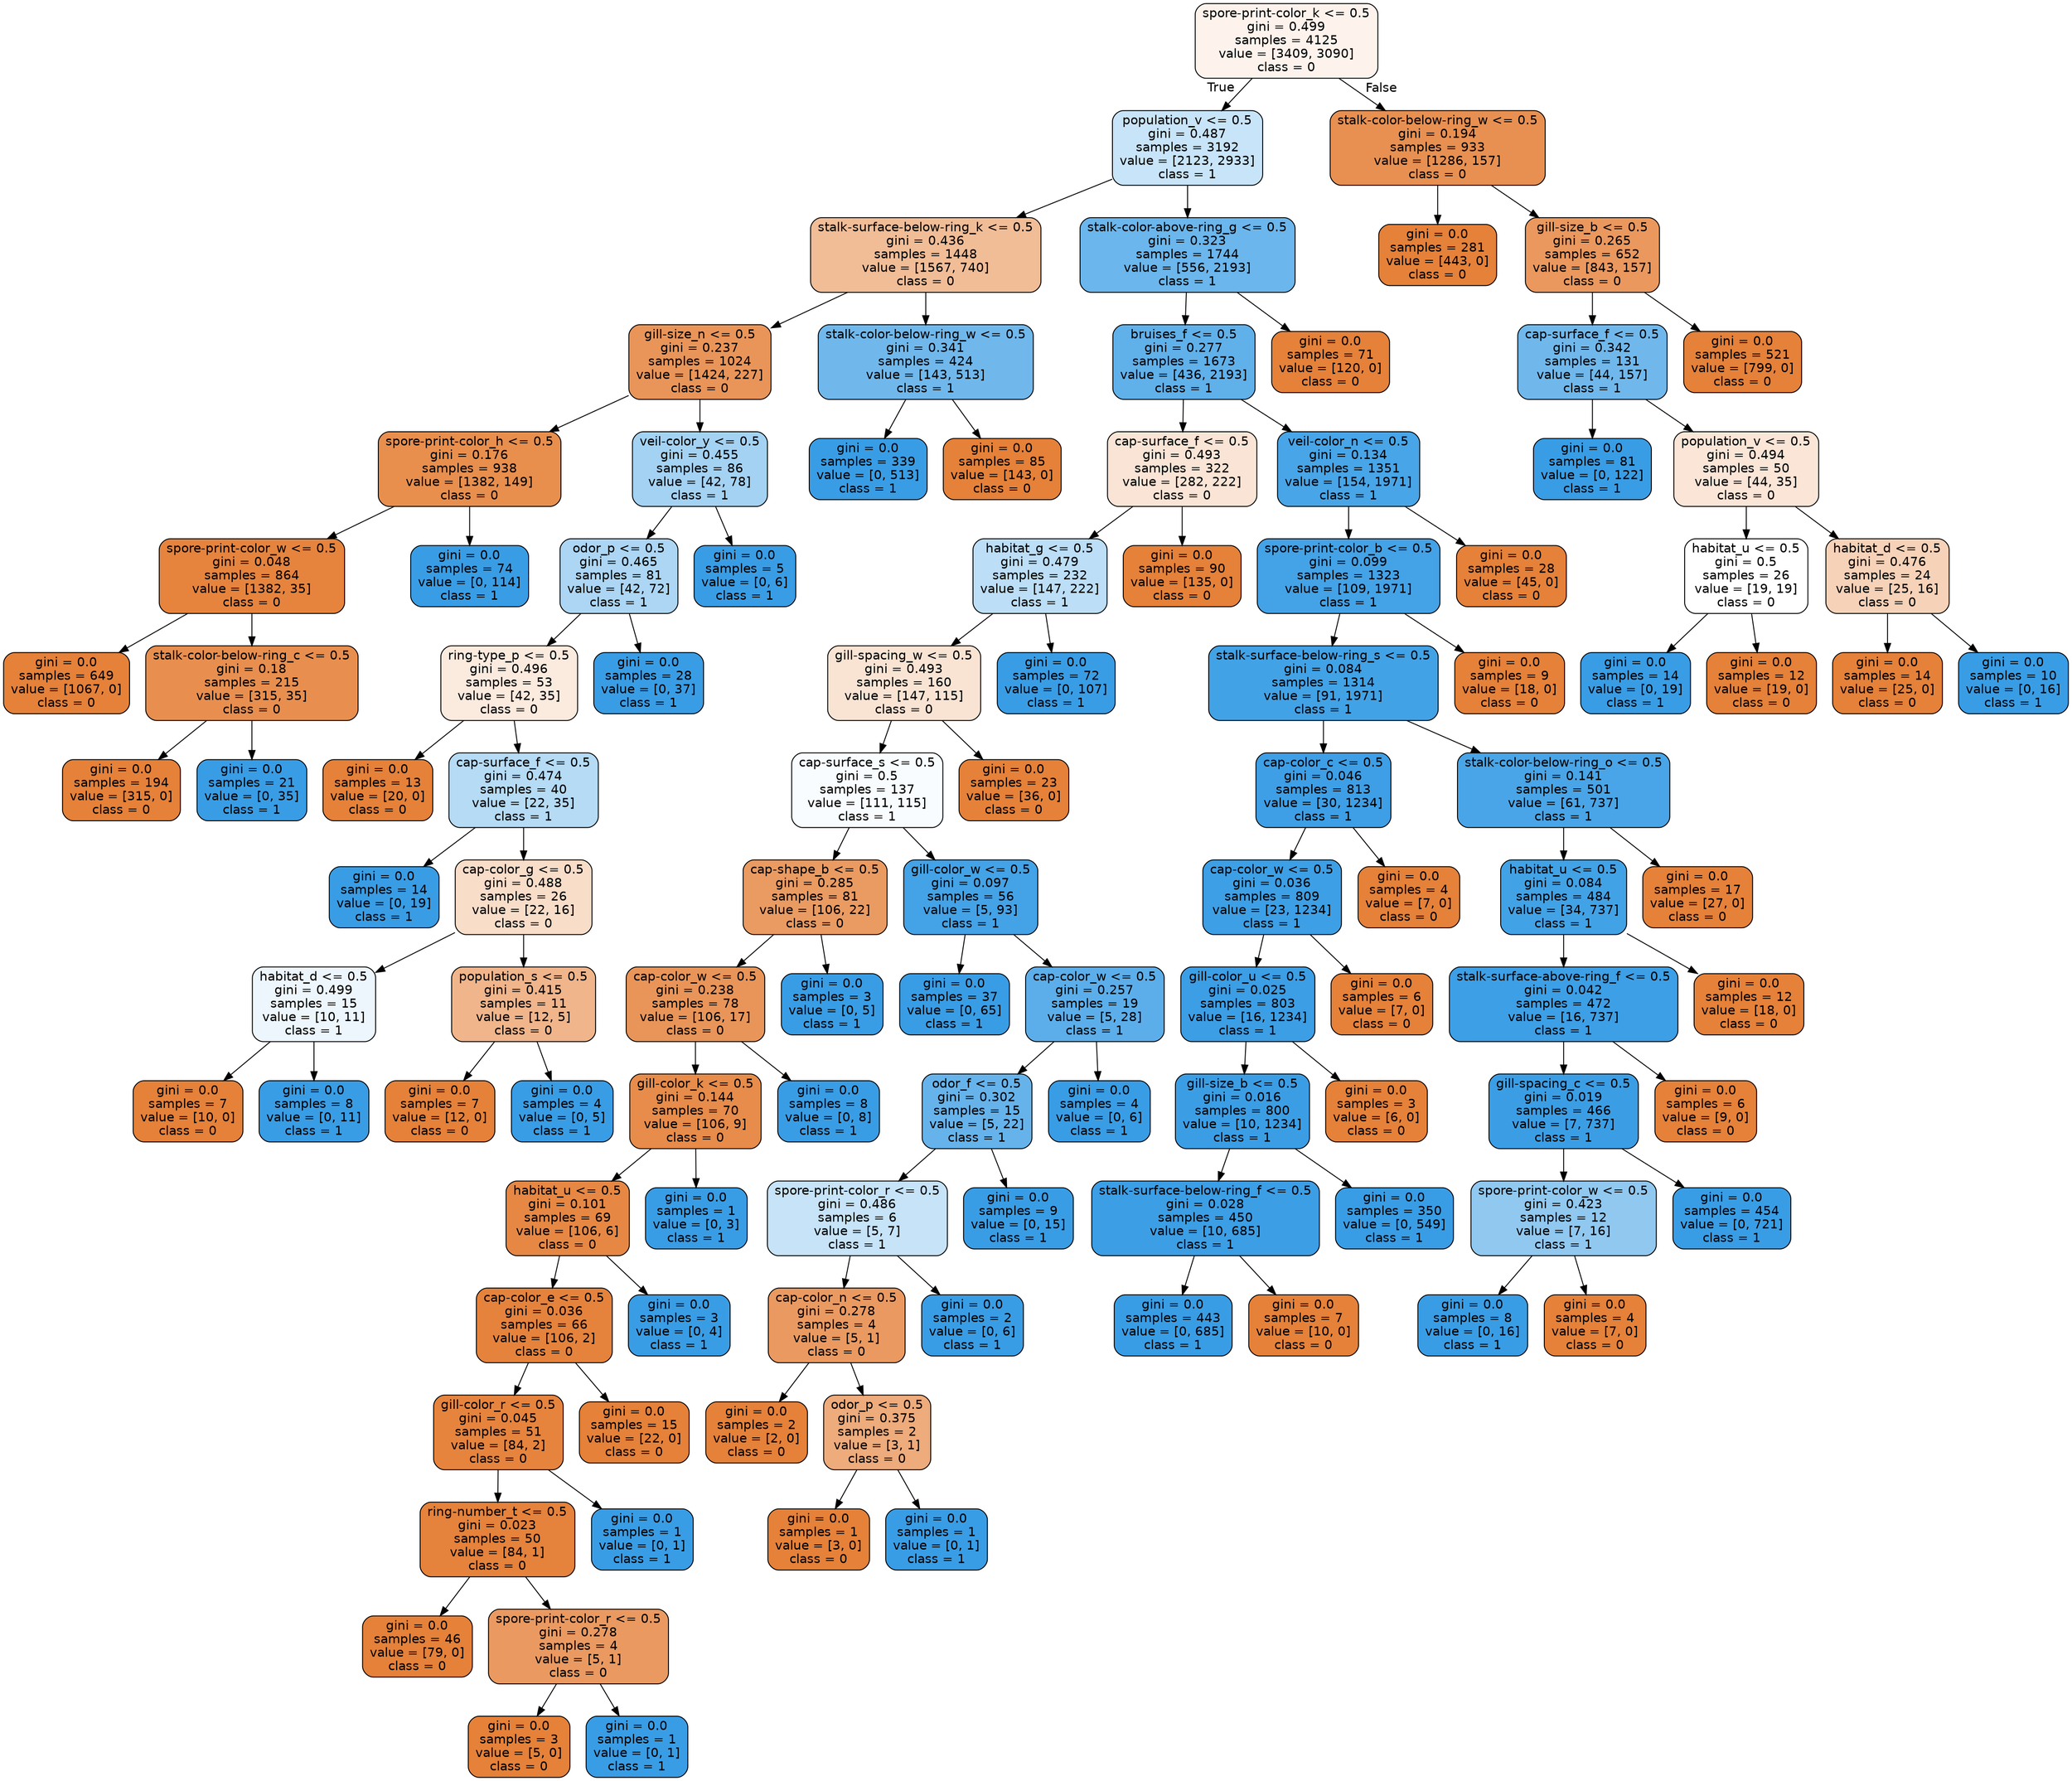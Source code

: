 digraph Tree {
node [shape=box, style="filled, rounded", color="black", fontname="helvetica"] ;
edge [fontname="helvetica"] ;
0 [label="spore-print-color_k <= 0.5\ngini = 0.499\nsamples = 4125\nvalue = [3409, 3090]\nclass = 0", fillcolor="#fdf3ec"] ;
1 [label="population_v <= 0.5\ngini = 0.487\nsamples = 3192\nvalue = [2123, 2933]\nclass = 1", fillcolor="#c8e4f8"] ;
0 -> 1 [labeldistance=2.5, labelangle=45, headlabel="True"] ;
2 [label="stalk-surface-below-ring_k <= 0.5\ngini = 0.436\nsamples = 1448\nvalue = [1567, 740]\nclass = 0", fillcolor="#f1bd97"] ;
1 -> 2 ;
3 [label="gill-size_n <= 0.5\ngini = 0.237\nsamples = 1024\nvalue = [1424, 227]\nclass = 0", fillcolor="#e99559"] ;
2 -> 3 ;
4 [label="spore-print-color_h <= 0.5\ngini = 0.176\nsamples = 938\nvalue = [1382, 149]\nclass = 0", fillcolor="#e88f4e"] ;
3 -> 4 ;
5 [label="spore-print-color_w <= 0.5\ngini = 0.048\nsamples = 864\nvalue = [1382, 35]\nclass = 0", fillcolor="#e6843e"] ;
4 -> 5 ;
6 [label="gini = 0.0\nsamples = 649\nvalue = [1067, 0]\nclass = 0", fillcolor="#e58139"] ;
5 -> 6 ;
7 [label="stalk-color-below-ring_c <= 0.5\ngini = 0.18\nsamples = 215\nvalue = [315, 35]\nclass = 0", fillcolor="#e88f4f"] ;
5 -> 7 ;
8 [label="gini = 0.0\nsamples = 194\nvalue = [315, 0]\nclass = 0", fillcolor="#e58139"] ;
7 -> 8 ;
9 [label="gini = 0.0\nsamples = 21\nvalue = [0, 35]\nclass = 1", fillcolor="#399de5"] ;
7 -> 9 ;
10 [label="gini = 0.0\nsamples = 74\nvalue = [0, 114]\nclass = 1", fillcolor="#399de5"] ;
4 -> 10 ;
11 [label="veil-color_y <= 0.5\ngini = 0.455\nsamples = 86\nvalue = [42, 78]\nclass = 1", fillcolor="#a4d2f3"] ;
3 -> 11 ;
12 [label="odor_p <= 0.5\ngini = 0.465\nsamples = 81\nvalue = [42, 72]\nclass = 1", fillcolor="#acd6f4"] ;
11 -> 12 ;
13 [label="ring-type_p <= 0.5\ngini = 0.496\nsamples = 53\nvalue = [42, 35]\nclass = 0", fillcolor="#fbeade"] ;
12 -> 13 ;
14 [label="gini = 0.0\nsamples = 13\nvalue = [20, 0]\nclass = 0", fillcolor="#e58139"] ;
13 -> 14 ;
15 [label="cap-surface_f <= 0.5\ngini = 0.474\nsamples = 40\nvalue = [22, 35]\nclass = 1", fillcolor="#b5dbf5"] ;
13 -> 15 ;
16 [label="gini = 0.0\nsamples = 14\nvalue = [0, 19]\nclass = 1", fillcolor="#399de5"] ;
15 -> 16 ;
17 [label="cap-color_g <= 0.5\ngini = 0.488\nsamples = 26\nvalue = [22, 16]\nclass = 0", fillcolor="#f8ddc9"] ;
15 -> 17 ;
18 [label="habitat_d <= 0.5\ngini = 0.499\nsamples = 15\nvalue = [10, 11]\nclass = 1", fillcolor="#edf6fd"] ;
17 -> 18 ;
19 [label="gini = 0.0\nsamples = 7\nvalue = [10, 0]\nclass = 0", fillcolor="#e58139"] ;
18 -> 19 ;
20 [label="gini = 0.0\nsamples = 8\nvalue = [0, 11]\nclass = 1", fillcolor="#399de5"] ;
18 -> 20 ;
21 [label="population_s <= 0.5\ngini = 0.415\nsamples = 11\nvalue = [12, 5]\nclass = 0", fillcolor="#f0b58b"] ;
17 -> 21 ;
22 [label="gini = 0.0\nsamples = 7\nvalue = [12, 0]\nclass = 0", fillcolor="#e58139"] ;
21 -> 22 ;
23 [label="gini = 0.0\nsamples = 4\nvalue = [0, 5]\nclass = 1", fillcolor="#399de5"] ;
21 -> 23 ;
24 [label="gini = 0.0\nsamples = 28\nvalue = [0, 37]\nclass = 1", fillcolor="#399de5"] ;
12 -> 24 ;
25 [label="gini = 0.0\nsamples = 5\nvalue = [0, 6]\nclass = 1", fillcolor="#399de5"] ;
11 -> 25 ;
26 [label="stalk-color-below-ring_w <= 0.5\ngini = 0.341\nsamples = 424\nvalue = [143, 513]\nclass = 1", fillcolor="#70b8ec"] ;
2 -> 26 ;
27 [label="gini = 0.0\nsamples = 339\nvalue = [0, 513]\nclass = 1", fillcolor="#399de5"] ;
26 -> 27 ;
28 [label="gini = 0.0\nsamples = 85\nvalue = [143, 0]\nclass = 0", fillcolor="#e58139"] ;
26 -> 28 ;
29 [label="stalk-color-above-ring_g <= 0.5\ngini = 0.323\nsamples = 1744\nvalue = [556, 2193]\nclass = 1", fillcolor="#6bb6ec"] ;
1 -> 29 ;
30 [label="bruises_f <= 0.5\ngini = 0.277\nsamples = 1673\nvalue = [436, 2193]\nclass = 1", fillcolor="#60b0ea"] ;
29 -> 30 ;
31 [label="cap-surface_f <= 0.5\ngini = 0.493\nsamples = 322\nvalue = [282, 222]\nclass = 0", fillcolor="#f9e4d5"] ;
30 -> 31 ;
32 [label="habitat_g <= 0.5\ngini = 0.479\nsamples = 232\nvalue = [147, 222]\nclass = 1", fillcolor="#bcdef6"] ;
31 -> 32 ;
33 [label="gill-spacing_w <= 0.5\ngini = 0.493\nsamples = 160\nvalue = [147, 115]\nclass = 0", fillcolor="#f9e4d4"] ;
32 -> 33 ;
34 [label="cap-surface_s <= 0.5\ngini = 0.5\nsamples = 137\nvalue = [111, 115]\nclass = 1", fillcolor="#f8fcfe"] ;
33 -> 34 ;
35 [label="cap-shape_b <= 0.5\ngini = 0.285\nsamples = 81\nvalue = [106, 22]\nclass = 0", fillcolor="#ea9b62"] ;
34 -> 35 ;
36 [label="cap-color_w <= 0.5\ngini = 0.238\nsamples = 78\nvalue = [106, 17]\nclass = 0", fillcolor="#e99559"] ;
35 -> 36 ;
37 [label="gill-color_k <= 0.5\ngini = 0.144\nsamples = 70\nvalue = [106, 9]\nclass = 0", fillcolor="#e78c4a"] ;
36 -> 37 ;
38 [label="habitat_u <= 0.5\ngini = 0.101\nsamples = 69\nvalue = [106, 6]\nclass = 0", fillcolor="#e68844"] ;
37 -> 38 ;
39 [label="cap-color_e <= 0.5\ngini = 0.036\nsamples = 66\nvalue = [106, 2]\nclass = 0", fillcolor="#e5833d"] ;
38 -> 39 ;
40 [label="gill-color_r <= 0.5\ngini = 0.045\nsamples = 51\nvalue = [84, 2]\nclass = 0", fillcolor="#e6843e"] ;
39 -> 40 ;
41 [label="ring-number_t <= 0.5\ngini = 0.023\nsamples = 50\nvalue = [84, 1]\nclass = 0", fillcolor="#e5823b"] ;
40 -> 41 ;
42 [label="gini = 0.0\nsamples = 46\nvalue = [79, 0]\nclass = 0", fillcolor="#e58139"] ;
41 -> 42 ;
43 [label="spore-print-color_r <= 0.5\ngini = 0.278\nsamples = 4\nvalue = [5, 1]\nclass = 0", fillcolor="#ea9a61"] ;
41 -> 43 ;
44 [label="gini = 0.0\nsamples = 3\nvalue = [5, 0]\nclass = 0", fillcolor="#e58139"] ;
43 -> 44 ;
45 [label="gini = 0.0\nsamples = 1\nvalue = [0, 1]\nclass = 1", fillcolor="#399de5"] ;
43 -> 45 ;
46 [label="gini = 0.0\nsamples = 1\nvalue = [0, 1]\nclass = 1", fillcolor="#399de5"] ;
40 -> 46 ;
47 [label="gini = 0.0\nsamples = 15\nvalue = [22, 0]\nclass = 0", fillcolor="#e58139"] ;
39 -> 47 ;
48 [label="gini = 0.0\nsamples = 3\nvalue = [0, 4]\nclass = 1", fillcolor="#399de5"] ;
38 -> 48 ;
49 [label="gini = 0.0\nsamples = 1\nvalue = [0, 3]\nclass = 1", fillcolor="#399de5"] ;
37 -> 49 ;
50 [label="gini = 0.0\nsamples = 8\nvalue = [0, 8]\nclass = 1", fillcolor="#399de5"] ;
36 -> 50 ;
51 [label="gini = 0.0\nsamples = 3\nvalue = [0, 5]\nclass = 1", fillcolor="#399de5"] ;
35 -> 51 ;
52 [label="gill-color_w <= 0.5\ngini = 0.097\nsamples = 56\nvalue = [5, 93]\nclass = 1", fillcolor="#44a2e6"] ;
34 -> 52 ;
53 [label="gini = 0.0\nsamples = 37\nvalue = [0, 65]\nclass = 1", fillcolor="#399de5"] ;
52 -> 53 ;
54 [label="cap-color_w <= 0.5\ngini = 0.257\nsamples = 19\nvalue = [5, 28]\nclass = 1", fillcolor="#5caeea"] ;
52 -> 54 ;
55 [label="odor_f <= 0.5\ngini = 0.302\nsamples = 15\nvalue = [5, 22]\nclass = 1", fillcolor="#66b3eb"] ;
54 -> 55 ;
56 [label="spore-print-color_r <= 0.5\ngini = 0.486\nsamples = 6\nvalue = [5, 7]\nclass = 1", fillcolor="#c6e3f8"] ;
55 -> 56 ;
57 [label="cap-color_n <= 0.5\ngini = 0.278\nsamples = 4\nvalue = [5, 1]\nclass = 0", fillcolor="#ea9a61"] ;
56 -> 57 ;
58 [label="gini = 0.0\nsamples = 2\nvalue = [2, 0]\nclass = 0", fillcolor="#e58139"] ;
57 -> 58 ;
59 [label="odor_p <= 0.5\ngini = 0.375\nsamples = 2\nvalue = [3, 1]\nclass = 0", fillcolor="#eeab7b"] ;
57 -> 59 ;
60 [label="gini = 0.0\nsamples = 1\nvalue = [3, 0]\nclass = 0", fillcolor="#e58139"] ;
59 -> 60 ;
61 [label="gini = 0.0\nsamples = 1\nvalue = [0, 1]\nclass = 1", fillcolor="#399de5"] ;
59 -> 61 ;
62 [label="gini = 0.0\nsamples = 2\nvalue = [0, 6]\nclass = 1", fillcolor="#399de5"] ;
56 -> 62 ;
63 [label="gini = 0.0\nsamples = 9\nvalue = [0, 15]\nclass = 1", fillcolor="#399de5"] ;
55 -> 63 ;
64 [label="gini = 0.0\nsamples = 4\nvalue = [0, 6]\nclass = 1", fillcolor="#399de5"] ;
54 -> 64 ;
65 [label="gini = 0.0\nsamples = 23\nvalue = [36, 0]\nclass = 0", fillcolor="#e58139"] ;
33 -> 65 ;
66 [label="gini = 0.0\nsamples = 72\nvalue = [0, 107]\nclass = 1", fillcolor="#399de5"] ;
32 -> 66 ;
67 [label="gini = 0.0\nsamples = 90\nvalue = [135, 0]\nclass = 0", fillcolor="#e58139"] ;
31 -> 67 ;
68 [label="veil-color_n <= 0.5\ngini = 0.134\nsamples = 1351\nvalue = [154, 1971]\nclass = 1", fillcolor="#48a5e7"] ;
30 -> 68 ;
69 [label="spore-print-color_b <= 0.5\ngini = 0.099\nsamples = 1323\nvalue = [109, 1971]\nclass = 1", fillcolor="#44a2e6"] ;
68 -> 69 ;
70 [label="stalk-surface-below-ring_s <= 0.5\ngini = 0.084\nsamples = 1314\nvalue = [91, 1971]\nclass = 1", fillcolor="#42a2e6"] ;
69 -> 70 ;
71 [label="cap-color_c <= 0.5\ngini = 0.046\nsamples = 813\nvalue = [30, 1234]\nclass = 1", fillcolor="#3e9fe6"] ;
70 -> 71 ;
72 [label="cap-color_w <= 0.5\ngini = 0.036\nsamples = 809\nvalue = [23, 1234]\nclass = 1", fillcolor="#3d9fe5"] ;
71 -> 72 ;
73 [label="gill-color_u <= 0.5\ngini = 0.025\nsamples = 803\nvalue = [16, 1234]\nclass = 1", fillcolor="#3c9ee5"] ;
72 -> 73 ;
74 [label="gill-size_b <= 0.5\ngini = 0.016\nsamples = 800\nvalue = [10, 1234]\nclass = 1", fillcolor="#3b9ee5"] ;
73 -> 74 ;
75 [label="stalk-surface-below-ring_f <= 0.5\ngini = 0.028\nsamples = 450\nvalue = [10, 685]\nclass = 1", fillcolor="#3c9ee5"] ;
74 -> 75 ;
76 [label="gini = 0.0\nsamples = 443\nvalue = [0, 685]\nclass = 1", fillcolor="#399de5"] ;
75 -> 76 ;
77 [label="gini = 0.0\nsamples = 7\nvalue = [10, 0]\nclass = 0", fillcolor="#e58139"] ;
75 -> 77 ;
78 [label="gini = 0.0\nsamples = 350\nvalue = [0, 549]\nclass = 1", fillcolor="#399de5"] ;
74 -> 78 ;
79 [label="gini = 0.0\nsamples = 3\nvalue = [6, 0]\nclass = 0", fillcolor="#e58139"] ;
73 -> 79 ;
80 [label="gini = 0.0\nsamples = 6\nvalue = [7, 0]\nclass = 0", fillcolor="#e58139"] ;
72 -> 80 ;
81 [label="gini = 0.0\nsamples = 4\nvalue = [7, 0]\nclass = 0", fillcolor="#e58139"] ;
71 -> 81 ;
82 [label="stalk-color-below-ring_o <= 0.5\ngini = 0.141\nsamples = 501\nvalue = [61, 737]\nclass = 1", fillcolor="#49a5e7"] ;
70 -> 82 ;
83 [label="habitat_u <= 0.5\ngini = 0.084\nsamples = 484\nvalue = [34, 737]\nclass = 1", fillcolor="#42a2e6"] ;
82 -> 83 ;
84 [label="stalk-surface-above-ring_f <= 0.5\ngini = 0.042\nsamples = 472\nvalue = [16, 737]\nclass = 1", fillcolor="#3d9fe6"] ;
83 -> 84 ;
85 [label="gill-spacing_c <= 0.5\ngini = 0.019\nsamples = 466\nvalue = [7, 737]\nclass = 1", fillcolor="#3b9ee5"] ;
84 -> 85 ;
86 [label="spore-print-color_w <= 0.5\ngini = 0.423\nsamples = 12\nvalue = [7, 16]\nclass = 1", fillcolor="#90c8f0"] ;
85 -> 86 ;
87 [label="gini = 0.0\nsamples = 8\nvalue = [0, 16]\nclass = 1", fillcolor="#399de5"] ;
86 -> 87 ;
88 [label="gini = 0.0\nsamples = 4\nvalue = [7, 0]\nclass = 0", fillcolor="#e58139"] ;
86 -> 88 ;
89 [label="gini = 0.0\nsamples = 454\nvalue = [0, 721]\nclass = 1", fillcolor="#399de5"] ;
85 -> 89 ;
90 [label="gini = 0.0\nsamples = 6\nvalue = [9, 0]\nclass = 0", fillcolor="#e58139"] ;
84 -> 90 ;
91 [label="gini = 0.0\nsamples = 12\nvalue = [18, 0]\nclass = 0", fillcolor="#e58139"] ;
83 -> 91 ;
92 [label="gini = 0.0\nsamples = 17\nvalue = [27, 0]\nclass = 0", fillcolor="#e58139"] ;
82 -> 92 ;
93 [label="gini = 0.0\nsamples = 9\nvalue = [18, 0]\nclass = 0", fillcolor="#e58139"] ;
69 -> 93 ;
94 [label="gini = 0.0\nsamples = 28\nvalue = [45, 0]\nclass = 0", fillcolor="#e58139"] ;
68 -> 94 ;
95 [label="gini = 0.0\nsamples = 71\nvalue = [120, 0]\nclass = 0", fillcolor="#e58139"] ;
29 -> 95 ;
96 [label="stalk-color-below-ring_w <= 0.5\ngini = 0.194\nsamples = 933\nvalue = [1286, 157]\nclass = 0", fillcolor="#e89051"] ;
0 -> 96 [labeldistance=2.5, labelangle=-45, headlabel="False"] ;
97 [label="gini = 0.0\nsamples = 281\nvalue = [443, 0]\nclass = 0", fillcolor="#e58139"] ;
96 -> 97 ;
98 [label="gill-size_b <= 0.5\ngini = 0.265\nsamples = 652\nvalue = [843, 157]\nclass = 0", fillcolor="#ea985e"] ;
96 -> 98 ;
99 [label="cap-surface_f <= 0.5\ngini = 0.342\nsamples = 131\nvalue = [44, 157]\nclass = 1", fillcolor="#70b8ec"] ;
98 -> 99 ;
100 [label="gini = 0.0\nsamples = 81\nvalue = [0, 122]\nclass = 1", fillcolor="#399de5"] ;
99 -> 100 ;
101 [label="population_v <= 0.5\ngini = 0.494\nsamples = 50\nvalue = [44, 35]\nclass = 0", fillcolor="#fae5d7"] ;
99 -> 101 ;
102 [label="habitat_u <= 0.5\ngini = 0.5\nsamples = 26\nvalue = [19, 19]\nclass = 0", fillcolor="#ffffff"] ;
101 -> 102 ;
103 [label="gini = 0.0\nsamples = 14\nvalue = [0, 19]\nclass = 1", fillcolor="#399de5"] ;
102 -> 103 ;
104 [label="gini = 0.0\nsamples = 12\nvalue = [19, 0]\nclass = 0", fillcolor="#e58139"] ;
102 -> 104 ;
105 [label="habitat_d <= 0.5\ngini = 0.476\nsamples = 24\nvalue = [25, 16]\nclass = 0", fillcolor="#f6d2b8"] ;
101 -> 105 ;
106 [label="gini = 0.0\nsamples = 14\nvalue = [25, 0]\nclass = 0", fillcolor="#e58139"] ;
105 -> 106 ;
107 [label="gini = 0.0\nsamples = 10\nvalue = [0, 16]\nclass = 1", fillcolor="#399de5"] ;
105 -> 107 ;
108 [label="gini = 0.0\nsamples = 521\nvalue = [799, 0]\nclass = 0", fillcolor="#e58139"] ;
98 -> 108 ;
}
